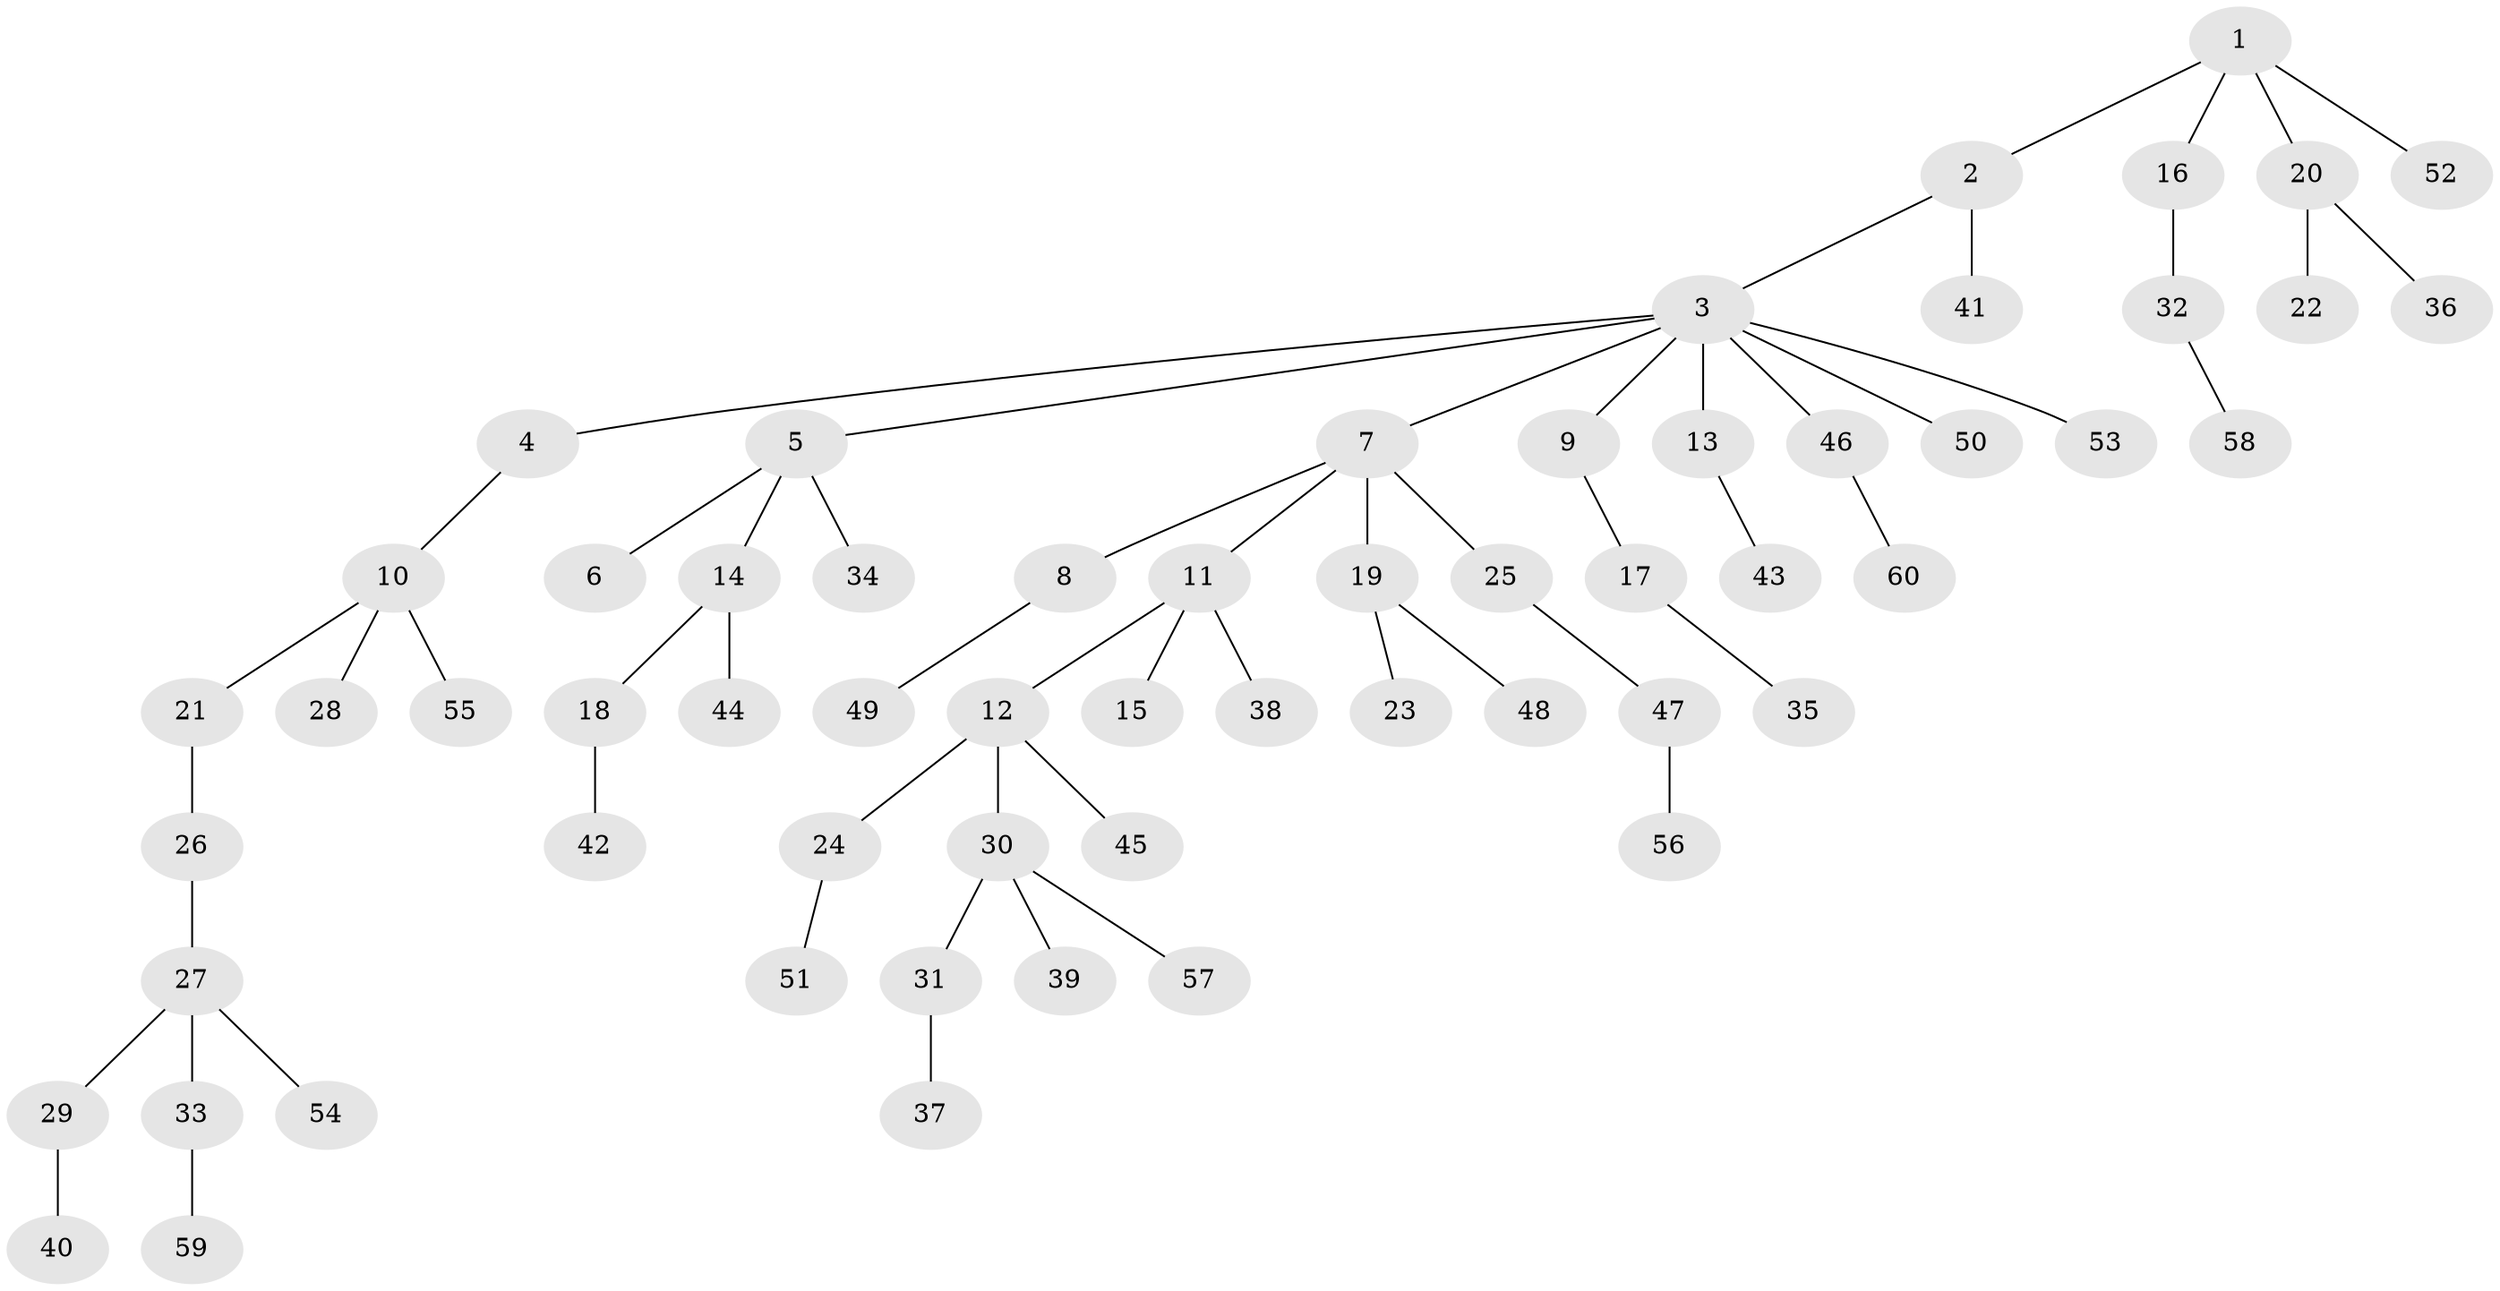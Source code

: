 // original degree distribution, {4: 0.0707070707070707, 10: 0.010101010101010102, 3: 0.1111111111111111, 2: 0.24242424242424243, 6: 0.010101010101010102, 5: 0.04040404040404041, 1: 0.5151515151515151}
// Generated by graph-tools (version 1.1) at 2025/51/03/04/25 22:51:43]
// undirected, 60 vertices, 59 edges
graph export_dot {
  node [color=gray90,style=filled];
  1;
  2;
  3;
  4;
  5;
  6;
  7;
  8;
  9;
  10;
  11;
  12;
  13;
  14;
  15;
  16;
  17;
  18;
  19;
  20;
  21;
  22;
  23;
  24;
  25;
  26;
  27;
  28;
  29;
  30;
  31;
  32;
  33;
  34;
  35;
  36;
  37;
  38;
  39;
  40;
  41;
  42;
  43;
  44;
  45;
  46;
  47;
  48;
  49;
  50;
  51;
  52;
  53;
  54;
  55;
  56;
  57;
  58;
  59;
  60;
  1 -- 2 [weight=1.0];
  1 -- 16 [weight=1.0];
  1 -- 20 [weight=1.0];
  1 -- 52 [weight=1.0];
  2 -- 3 [weight=1.0];
  2 -- 41 [weight=1.0];
  3 -- 4 [weight=1.0];
  3 -- 5 [weight=1.0];
  3 -- 7 [weight=1.0];
  3 -- 9 [weight=1.0];
  3 -- 13 [weight=1.0];
  3 -- 46 [weight=1.0];
  3 -- 50 [weight=1.0];
  3 -- 53 [weight=1.0];
  4 -- 10 [weight=1.0];
  5 -- 6 [weight=1.0];
  5 -- 14 [weight=1.0];
  5 -- 34 [weight=1.0];
  7 -- 8 [weight=1.0];
  7 -- 11 [weight=1.0];
  7 -- 19 [weight=1.0];
  7 -- 25 [weight=1.0];
  8 -- 49 [weight=1.0];
  9 -- 17 [weight=1.0];
  10 -- 21 [weight=1.0];
  10 -- 28 [weight=1.0];
  10 -- 55 [weight=1.0];
  11 -- 12 [weight=1.0];
  11 -- 15 [weight=1.0];
  11 -- 38 [weight=1.0];
  12 -- 24 [weight=1.0];
  12 -- 30 [weight=1.0];
  12 -- 45 [weight=1.0];
  13 -- 43 [weight=1.0];
  14 -- 18 [weight=1.0];
  14 -- 44 [weight=1.0];
  16 -- 32 [weight=1.0];
  17 -- 35 [weight=1.0];
  18 -- 42 [weight=1.0];
  19 -- 23 [weight=1.0];
  19 -- 48 [weight=1.0];
  20 -- 22 [weight=1.0];
  20 -- 36 [weight=1.0];
  21 -- 26 [weight=1.0];
  24 -- 51 [weight=1.0];
  25 -- 47 [weight=1.0];
  26 -- 27 [weight=1.0];
  27 -- 29 [weight=1.0];
  27 -- 33 [weight=1.0];
  27 -- 54 [weight=1.0];
  29 -- 40 [weight=1.0];
  30 -- 31 [weight=1.0];
  30 -- 39 [weight=1.0];
  30 -- 57 [weight=1.0];
  31 -- 37 [weight=1.0];
  32 -- 58 [weight=1.0];
  33 -- 59 [weight=1.0];
  46 -- 60 [weight=1.0];
  47 -- 56 [weight=1.0];
}

